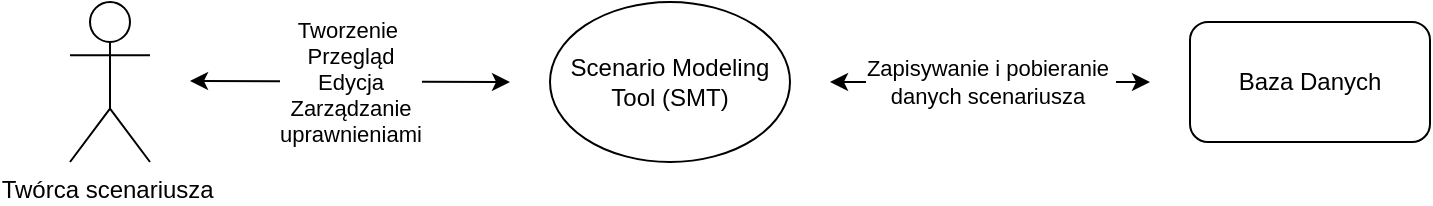 <mxfile version="26.0.4">
  <diagram name="Page-1" id="FuIUpxmvIo3iQLBVbU7Z">
    <mxGraphModel dx="1434" dy="819" grid="1" gridSize="10" guides="1" tooltips="1" connect="1" arrows="1" fold="1" page="1" pageScale="1" pageWidth="827" pageHeight="1169" math="0" shadow="0">
      <root>
        <mxCell id="0" />
        <mxCell id="1" parent="0" />
        <mxCell id="GkzvFpltm8AMeFEecuHZ-2" value="Scenario Modeling Tool (SMT)" style="ellipse;whiteSpace=wrap;html=1;" parent="1" vertex="1">
          <mxGeometry x="340" y="240" width="120" height="80" as="geometry" />
        </mxCell>
        <mxCell id="GkzvFpltm8AMeFEecuHZ-3" value="Baza Danych" style="rounded=1;whiteSpace=wrap;html=1;" parent="1" vertex="1">
          <mxGeometry x="660" y="250" width="120" height="60" as="geometry" />
        </mxCell>
        <mxCell id="GkzvFpltm8AMeFEecuHZ-5" value="" style="endArrow=classic;startArrow=classic;html=1;rounded=0;" parent="1" edge="1">
          <mxGeometry width="50" height="50" relative="1" as="geometry">
            <mxPoint x="480" y="280" as="sourcePoint" />
            <mxPoint x="640" y="280" as="targetPoint" />
            <Array as="points" />
          </mxGeometry>
        </mxCell>
        <mxCell id="GkzvFpltm8AMeFEecuHZ-6" value="Zapisywanie i pobieranie&amp;nbsp;&lt;div&gt;danych scenariusza&amp;nbsp;&lt;/div&gt;" style="edgeLabel;html=1;align=center;verticalAlign=middle;resizable=0;points=[];" parent="GkzvFpltm8AMeFEecuHZ-5" vertex="1" connectable="0">
          <mxGeometry x="0.077" y="-4" relative="1" as="geometry">
            <mxPoint x="-6" y="-4" as="offset" />
          </mxGeometry>
        </mxCell>
        <mxCell id="GkzvFpltm8AMeFEecuHZ-9" value="Twórca scenariusza&amp;nbsp;" style="shape=umlActor;verticalLabelPosition=bottom;verticalAlign=top;html=1;outlineConnect=0;" parent="1" vertex="1">
          <mxGeometry x="100" y="240" width="40" height="80" as="geometry" />
        </mxCell>
        <mxCell id="GkzvFpltm8AMeFEecuHZ-13" value="Tworzenie&amp;nbsp;&lt;div&gt;Przegląd&lt;/div&gt;&lt;div&gt;Edycja&lt;/div&gt;&lt;div&gt;Zarządzanie&lt;/div&gt;&lt;div&gt;uprawnieniami&lt;/div&gt;" style="endArrow=classic;startArrow=classic;html=1;rounded=0;" parent="1" edge="1">
          <mxGeometry x="0.004" width="50" height="50" relative="1" as="geometry">
            <mxPoint x="160" y="279.5" as="sourcePoint" />
            <mxPoint x="320" y="280" as="targetPoint" />
            <mxPoint as="offset" />
          </mxGeometry>
        </mxCell>
      </root>
    </mxGraphModel>
  </diagram>
</mxfile>
